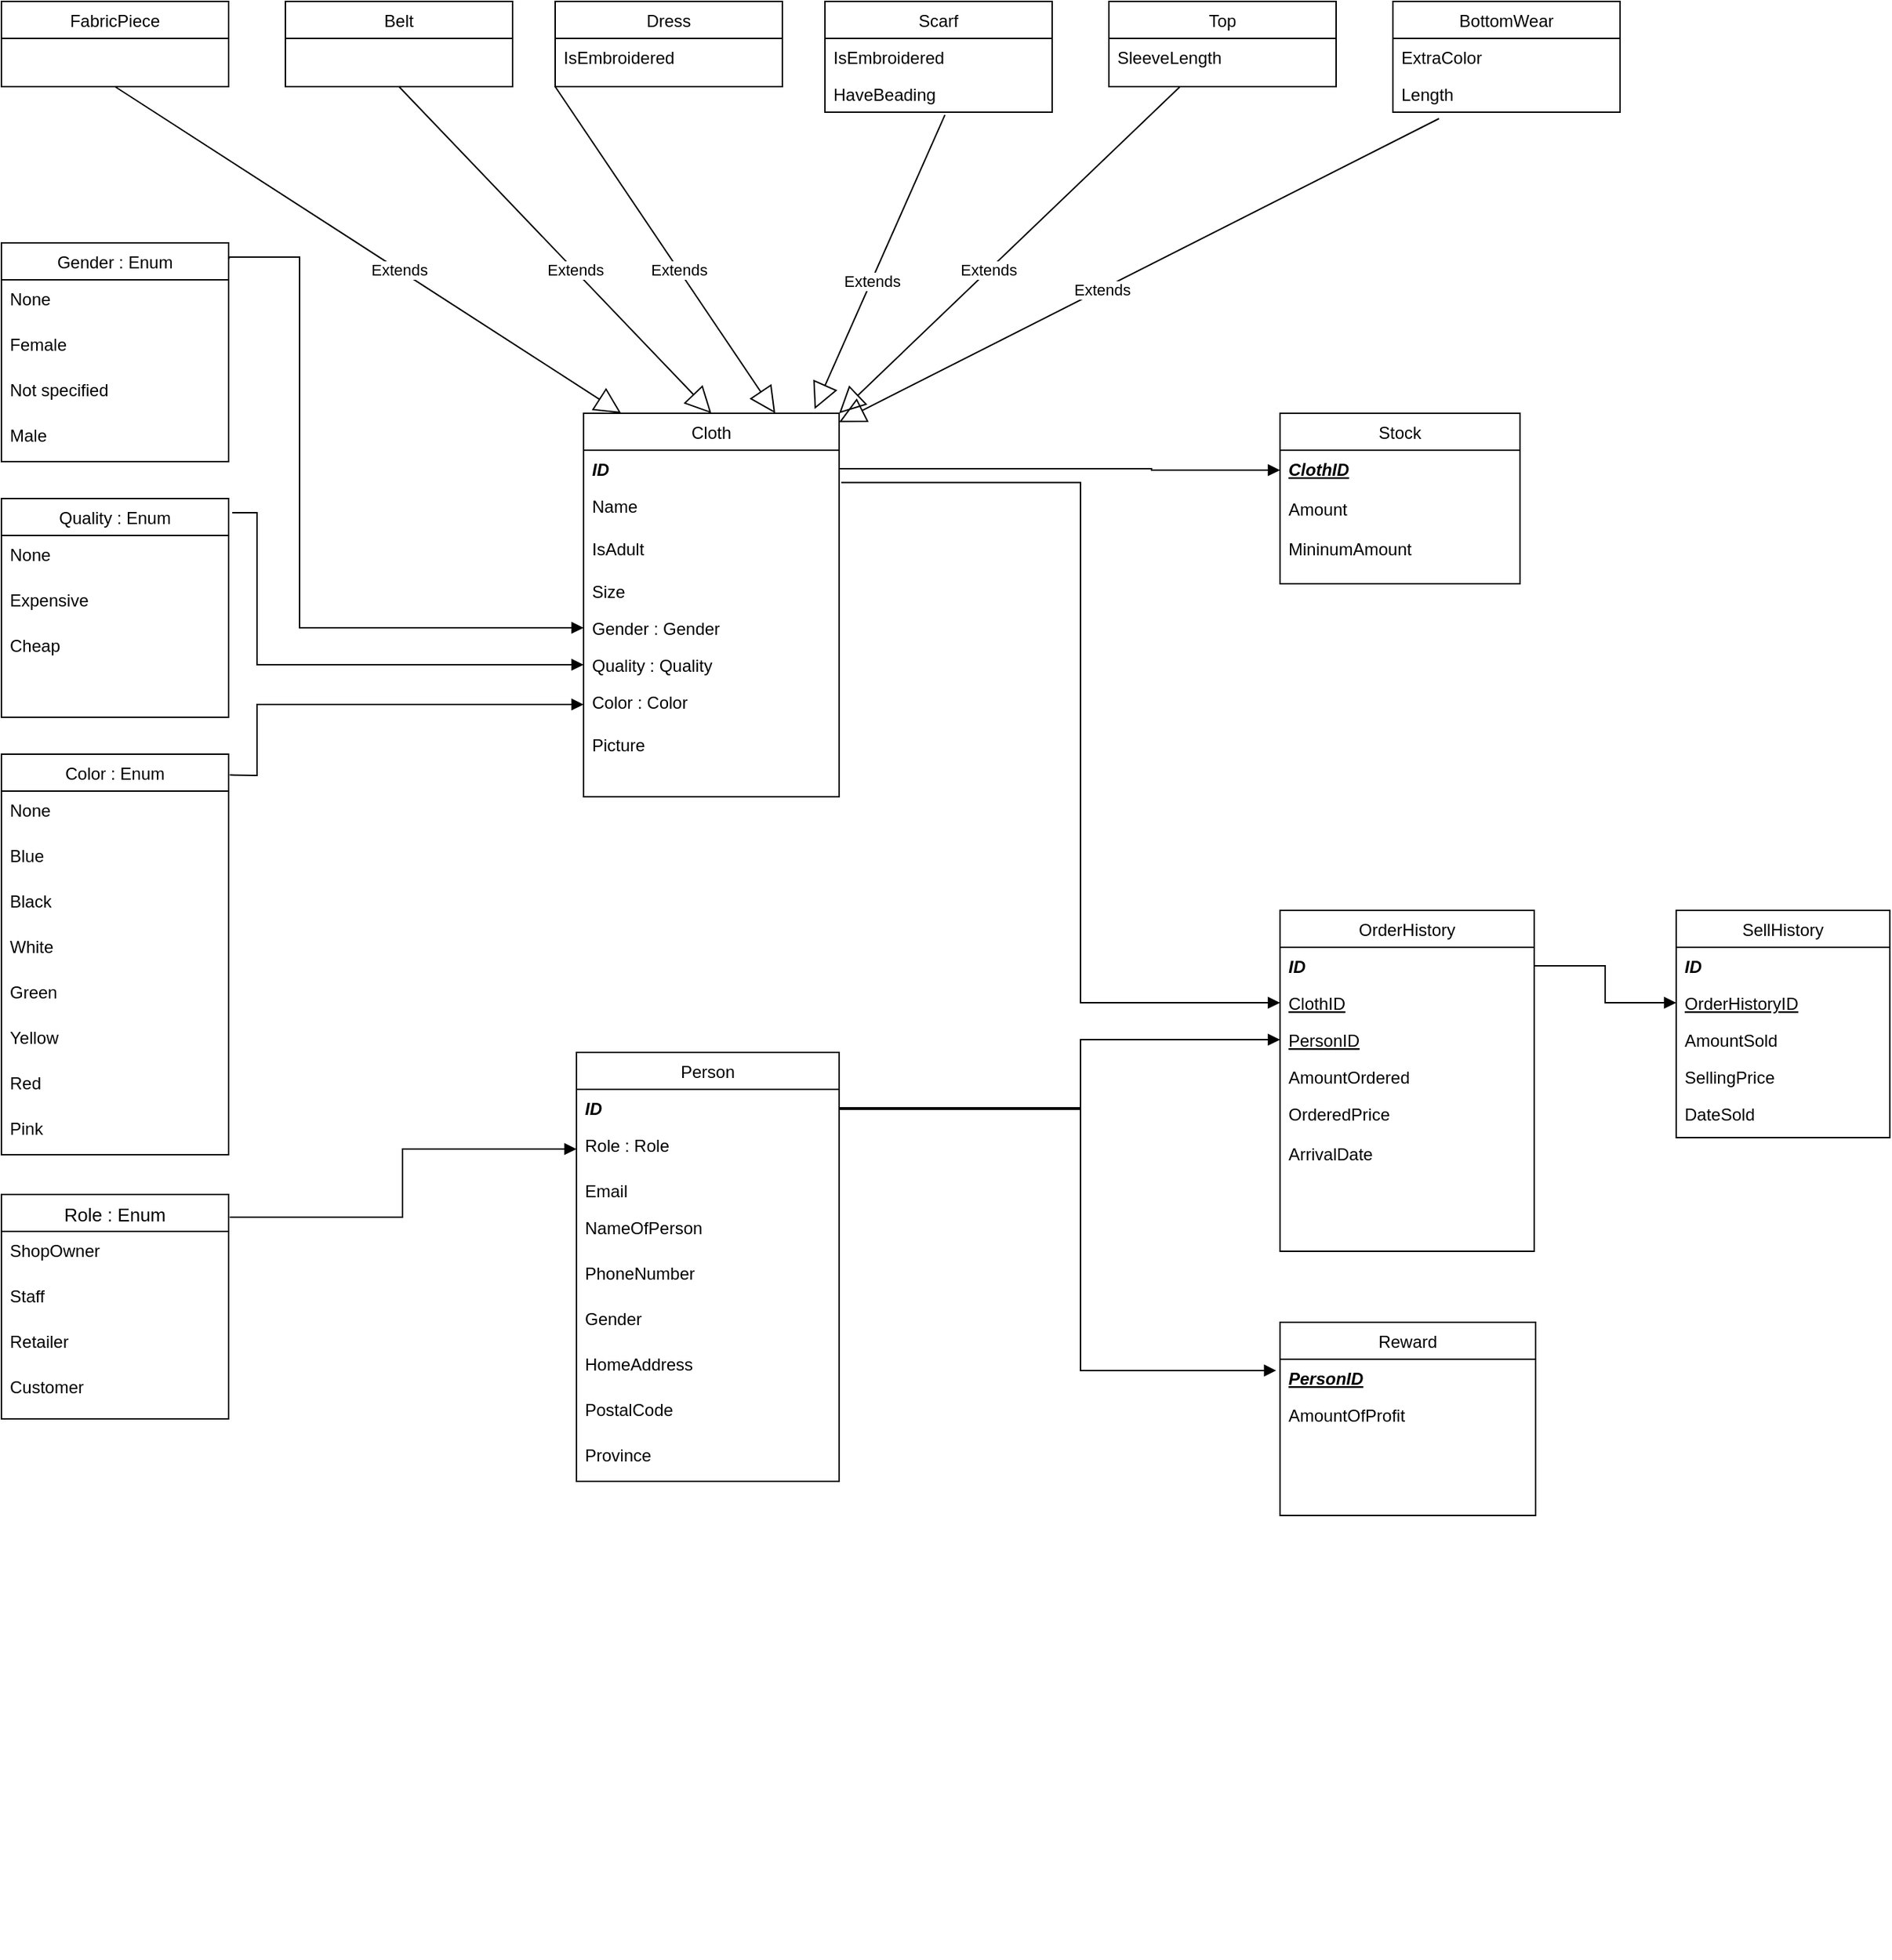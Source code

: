 <mxfile version="22.0.8" type="device">
  <diagram id="C5RBs43oDa-KdzZeNtuy" name="Page-1">
    <mxGraphModel dx="2060" dy="1970" grid="1" gridSize="10" guides="1" tooltips="1" connect="1" arrows="1" fold="1" page="1" pageScale="1" pageWidth="827" pageHeight="1169" math="0" shadow="0">
      <root>
        <mxCell id="WIyWlLk6GJQsqaUBKTNV-0" />
        <mxCell id="WIyWlLk6GJQsqaUBKTNV-1" parent="WIyWlLk6GJQsqaUBKTNV-0" />
        <mxCell id="zkfFHV4jXpPFQw0GAbJ--0" value="Cloth" style="swimlane;fontStyle=0;align=center;verticalAlign=top;childLayout=stackLayout;horizontal=1;startSize=26;horizontalStack=0;resizeParent=1;resizeLast=0;collapsible=1;marginBottom=0;rounded=0;shadow=0;strokeWidth=1;" parent="WIyWlLk6GJQsqaUBKTNV-1" vertex="1">
          <mxGeometry x="590" y="-800" width="180" height="270" as="geometry">
            <mxRectangle x="230" y="140" width="160" height="26" as="alternateBounds" />
          </mxGeometry>
        </mxCell>
        <mxCell id="zkfFHV4jXpPFQw0GAbJ--1" value="ID" style="text;align=left;verticalAlign=top;spacingLeft=4;spacingRight=4;overflow=hidden;rotatable=0;points=[[0,0.5],[1,0.5]];portConstraint=eastwest;fontStyle=3" parent="zkfFHV4jXpPFQw0GAbJ--0" vertex="1">
          <mxGeometry y="26" width="180" height="26" as="geometry" />
        </mxCell>
        <mxCell id="3LB6HJnX1jqJlk9QY9SR-4" value="Name" style="text;align=left;verticalAlign=top;spacingLeft=4;spacingRight=4;overflow=hidden;rotatable=0;points=[[0,0.5],[1,0.5]];portConstraint=eastwest;rounded=0;shadow=0;html=0;" vertex="1" parent="zkfFHV4jXpPFQw0GAbJ--0">
          <mxGeometry y="52" width="180" height="30" as="geometry" />
        </mxCell>
        <mxCell id="3LB6HJnX1jqJlk9QY9SR-3" value="IsAdult" style="text;align=left;verticalAlign=top;spacingLeft=4;spacingRight=4;overflow=hidden;rotatable=0;points=[[0,0.5],[1,0.5]];portConstraint=eastwest;rounded=0;shadow=0;html=0;" vertex="1" parent="zkfFHV4jXpPFQw0GAbJ--0">
          <mxGeometry y="82" width="180" height="30" as="geometry" />
        </mxCell>
        <mxCell id="zkfFHV4jXpPFQw0GAbJ--5" value="Size" style="text;align=left;verticalAlign=top;spacingLeft=4;spacingRight=4;overflow=hidden;rotatable=0;points=[[0,0.5],[1,0.5]];portConstraint=eastwest;" parent="zkfFHV4jXpPFQw0GAbJ--0" vertex="1">
          <mxGeometry y="112" width="180" height="26" as="geometry" />
        </mxCell>
        <mxCell id="zkfFHV4jXpPFQw0GAbJ--2" value="Gender : Gender" style="text;align=left;verticalAlign=top;spacingLeft=4;spacingRight=4;overflow=hidden;rotatable=0;points=[[0,0.5],[1,0.5]];portConstraint=eastwest;rounded=0;shadow=0;html=0;" parent="zkfFHV4jXpPFQw0GAbJ--0" vertex="1">
          <mxGeometry y="138" width="180" height="26" as="geometry" />
        </mxCell>
        <mxCell id="3LB6HJnX1jqJlk9QY9SR-0" value="Quality : Quality" style="text;align=left;verticalAlign=top;spacingLeft=4;spacingRight=4;overflow=hidden;rotatable=0;points=[[0,0.5],[1,0.5]];portConstraint=eastwest;" vertex="1" parent="zkfFHV4jXpPFQw0GAbJ--0">
          <mxGeometry y="164" width="180" height="26" as="geometry" />
        </mxCell>
        <mxCell id="3LB6HJnX1jqJlk9QY9SR-2" value="Color : Color" style="text;align=left;verticalAlign=top;spacingLeft=4;spacingRight=4;overflow=hidden;rotatable=0;points=[[0,0.5],[1,0.5]];portConstraint=eastwest;rounded=0;shadow=0;html=0;" vertex="1" parent="zkfFHV4jXpPFQw0GAbJ--0">
          <mxGeometry y="190" width="180" height="30" as="geometry" />
        </mxCell>
        <mxCell id="zkfFHV4jXpPFQw0GAbJ--3" value="Picture" style="text;align=left;verticalAlign=top;spacingLeft=4;spacingRight=4;overflow=hidden;rotatable=0;points=[[0,0.5],[1,0.5]];portConstraint=eastwest;rounded=0;shadow=0;html=0;" parent="zkfFHV4jXpPFQw0GAbJ--0" vertex="1">
          <mxGeometry y="220" width="180" height="30" as="geometry" />
        </mxCell>
        <mxCell id="zkfFHV4jXpPFQw0GAbJ--13" value="BottomWear" style="swimlane;fontStyle=0;align=center;verticalAlign=top;childLayout=stackLayout;horizontal=1;startSize=26;horizontalStack=0;resizeParent=1;resizeLast=0;collapsible=1;marginBottom=0;rounded=0;shadow=0;strokeWidth=1;" parent="WIyWlLk6GJQsqaUBKTNV-1" vertex="1">
          <mxGeometry x="1160" y="-1090" width="160" height="78" as="geometry">
            <mxRectangle x="340" y="380" width="170" height="26" as="alternateBounds" />
          </mxGeometry>
        </mxCell>
        <mxCell id="3LB6HJnX1jqJlk9QY9SR-8" value="ExtraColor" style="text;align=left;verticalAlign=top;spacingLeft=4;spacingRight=4;overflow=hidden;rotatable=0;points=[[0,0.5],[1,0.5]];portConstraint=eastwest;" vertex="1" parent="zkfFHV4jXpPFQw0GAbJ--13">
          <mxGeometry y="26" width="160" height="26" as="geometry" />
        </mxCell>
        <mxCell id="zkfFHV4jXpPFQw0GAbJ--14" value="Length" style="text;align=left;verticalAlign=top;spacingLeft=4;spacingRight=4;overflow=hidden;rotatable=0;points=[[0,0.5],[1,0.5]];portConstraint=eastwest;" parent="zkfFHV4jXpPFQw0GAbJ--13" vertex="1">
          <mxGeometry y="52" width="160" height="26" as="geometry" />
        </mxCell>
        <mxCell id="zkfFHV4jXpPFQw0GAbJ--17" value="Top" style="swimlane;fontStyle=0;align=center;verticalAlign=top;childLayout=stackLayout;horizontal=1;startSize=26;horizontalStack=0;resizeParent=1;resizeLast=0;collapsible=1;marginBottom=0;rounded=0;shadow=0;strokeWidth=1;movable=1;resizable=1;rotatable=1;deletable=1;editable=1;locked=0;connectable=1;" parent="WIyWlLk6GJQsqaUBKTNV-1" vertex="1">
          <mxGeometry x="960" y="-1090" width="160" height="60" as="geometry">
            <mxRectangle x="550" y="140" width="160" height="26" as="alternateBounds" />
          </mxGeometry>
        </mxCell>
        <mxCell id="zkfFHV4jXpPFQw0GAbJ--18" value="SleeveLength" style="text;align=left;verticalAlign=top;spacingLeft=4;spacingRight=4;overflow=hidden;rotatable=0;points=[[0,0.5],[1,0.5]];portConstraint=eastwest;" parent="zkfFHV4jXpPFQw0GAbJ--17" vertex="1">
          <mxGeometry y="26" width="160" height="26" as="geometry" />
        </mxCell>
        <mxCell id="3LB6HJnX1jqJlk9QY9SR-14" value="" style="group" vertex="1" connectable="0" parent="WIyWlLk6GJQsqaUBKTNV-1">
          <mxGeometry x="485.08" y="138" width="167" height="150" as="geometry" />
        </mxCell>
        <mxCell id="3LB6HJnX1jqJlk9QY9SR-18" value="Dress" style="swimlane;fontStyle=0;align=center;verticalAlign=top;childLayout=stackLayout;horizontal=1;startSize=26;horizontalStack=0;resizeParent=1;resizeLast=0;collapsible=1;marginBottom=0;rounded=0;shadow=0;strokeWidth=1;" vertex="1" parent="WIyWlLk6GJQsqaUBKTNV-1">
          <mxGeometry x="570" y="-1090" width="160" height="60" as="geometry">
            <mxRectangle x="340" y="380" width="170" height="26" as="alternateBounds" />
          </mxGeometry>
        </mxCell>
        <mxCell id="3LB6HJnX1jqJlk9QY9SR-19" value="IsEmbroidered" style="text;align=left;verticalAlign=top;spacingLeft=4;spacingRight=4;overflow=hidden;rotatable=0;points=[[0,0.5],[1,0.5]];portConstraint=eastwest;" vertex="1" parent="3LB6HJnX1jqJlk9QY9SR-18">
          <mxGeometry y="26" width="160" height="26" as="geometry" />
        </mxCell>
        <mxCell id="3LB6HJnX1jqJlk9QY9SR-21" value="Scarf" style="swimlane;fontStyle=0;align=center;verticalAlign=top;childLayout=stackLayout;horizontal=1;startSize=26;horizontalStack=0;resizeParent=1;resizeLast=0;collapsible=1;marginBottom=0;rounded=0;shadow=0;strokeWidth=1;" vertex="1" parent="WIyWlLk6GJQsqaUBKTNV-1">
          <mxGeometry x="760" y="-1090" width="160" height="78" as="geometry">
            <mxRectangle x="340" y="380" width="170" height="26" as="alternateBounds" />
          </mxGeometry>
        </mxCell>
        <mxCell id="3LB6HJnX1jqJlk9QY9SR-22" value="IsEmbroidered" style="text;align=left;verticalAlign=top;spacingLeft=4;spacingRight=4;overflow=hidden;rotatable=0;points=[[0,0.5],[1,0.5]];portConstraint=eastwest;" vertex="1" parent="3LB6HJnX1jqJlk9QY9SR-21">
          <mxGeometry y="26" width="160" height="26" as="geometry" />
        </mxCell>
        <mxCell id="3LB6HJnX1jqJlk9QY9SR-23" value="HaveBeading" style="text;align=left;verticalAlign=top;spacingLeft=4;spacingRight=4;overflow=hidden;rotatable=0;points=[[0,0.5],[1,0.5]];portConstraint=eastwest;" vertex="1" parent="3LB6HJnX1jqJlk9QY9SR-21">
          <mxGeometry y="52" width="160" height="26" as="geometry" />
        </mxCell>
        <mxCell id="3LB6HJnX1jqJlk9QY9SR-24" value="FabricPiece" style="swimlane;fontStyle=0;align=center;verticalAlign=top;childLayout=stackLayout;horizontal=1;startSize=26;horizontalStack=0;resizeParent=1;resizeLast=0;collapsible=1;marginBottom=0;rounded=0;shadow=0;strokeWidth=1;" vertex="1" parent="WIyWlLk6GJQsqaUBKTNV-1">
          <mxGeometry x="180" y="-1090" width="160" height="60" as="geometry">
            <mxRectangle x="340" y="380" width="170" height="26" as="alternateBounds" />
          </mxGeometry>
        </mxCell>
        <mxCell id="3LB6HJnX1jqJlk9QY9SR-31" value="Extends" style="endArrow=block;endSize=16;endFill=0;html=1;rounded=0;movable=1;resizable=1;rotatable=1;deletable=1;editable=1;locked=0;connectable=1;entryX=0.147;entryY=0;entryDx=0;entryDy=0;entryPerimeter=0;exitX=0.5;exitY=1;exitDx=0;exitDy=0;" edge="1" parent="WIyWlLk6GJQsqaUBKTNV-1" source="3LB6HJnX1jqJlk9QY9SR-24" target="zkfFHV4jXpPFQw0GAbJ--0">
          <mxGeometry x="0.125" width="160" relative="1" as="geometry">
            <mxPoint x="700" y="-910" as="sourcePoint" />
            <mxPoint x="700" y="-580" as="targetPoint" />
            <Array as="points" />
            <mxPoint as="offset" />
          </mxGeometry>
        </mxCell>
        <mxCell id="3LB6HJnX1jqJlk9QY9SR-32" value="Belt" style="swimlane;fontStyle=0;align=center;verticalAlign=top;childLayout=stackLayout;horizontal=1;startSize=26;horizontalStack=0;resizeParent=1;resizeLast=0;collapsible=1;marginBottom=0;rounded=0;shadow=0;strokeWidth=1;" vertex="1" parent="WIyWlLk6GJQsqaUBKTNV-1">
          <mxGeometry x="380" y="-1090" width="160" height="60" as="geometry">
            <mxRectangle x="340" y="380" width="170" height="26" as="alternateBounds" />
          </mxGeometry>
        </mxCell>
        <mxCell id="3LB6HJnX1jqJlk9QY9SR-37" value="SellHistory" style="swimlane;fontStyle=0;align=center;verticalAlign=top;childLayout=stackLayout;horizontal=1;startSize=26;horizontalStack=0;resizeParent=1;resizeLast=0;collapsible=1;marginBottom=0;rounded=0;shadow=0;strokeWidth=1;" vertex="1" parent="WIyWlLk6GJQsqaUBKTNV-1">
          <mxGeometry x="1359.5" y="-450" width="150.5" height="160" as="geometry">
            <mxRectangle x="340" y="380" width="170" height="26" as="alternateBounds" />
          </mxGeometry>
        </mxCell>
        <mxCell id="3LB6HJnX1jqJlk9QY9SR-206" value="ID" style="text;align=left;verticalAlign=top;spacingLeft=4;spacingRight=4;overflow=hidden;rotatable=0;points=[[0,0.5],[1,0.5]];portConstraint=eastwest;fontStyle=3" vertex="1" parent="3LB6HJnX1jqJlk9QY9SR-37">
          <mxGeometry y="26" width="150.5" height="26" as="geometry" />
        </mxCell>
        <mxCell id="3LB6HJnX1jqJlk9QY9SR-148" value="OrderHistoryID" style="text;align=left;verticalAlign=top;spacingLeft=4;spacingRight=4;overflow=hidden;rotatable=0;points=[[0,0.5],[1,0.5]];portConstraint=eastwest;fontStyle=4" vertex="1" parent="3LB6HJnX1jqJlk9QY9SR-37">
          <mxGeometry y="52" width="150.5" height="26" as="geometry" />
        </mxCell>
        <mxCell id="3LB6HJnX1jqJlk9QY9SR-39" value="AmountSold" style="text;align=left;verticalAlign=top;spacingLeft=4;spacingRight=4;overflow=hidden;rotatable=0;points=[[0,0.5],[1,0.5]];portConstraint=eastwest;" vertex="1" parent="3LB6HJnX1jqJlk9QY9SR-37">
          <mxGeometry y="78" width="150.5" height="26" as="geometry" />
        </mxCell>
        <mxCell id="3LB6HJnX1jqJlk9QY9SR-55" value="SellingPrice" style="text;align=left;verticalAlign=top;spacingLeft=4;spacingRight=4;overflow=hidden;rotatable=0;points=[[0,0.5],[1,0.5]];portConstraint=eastwest;" vertex="1" parent="3LB6HJnX1jqJlk9QY9SR-37">
          <mxGeometry y="104" width="150.5" height="26" as="geometry" />
        </mxCell>
        <mxCell id="3LB6HJnX1jqJlk9QY9SR-56" value="DateSold" style="text;align=left;verticalAlign=top;spacingLeft=4;spacingRight=4;overflow=hidden;rotatable=0;points=[[0,0.5],[1,0.5]];portConstraint=eastwest;" vertex="1" parent="3LB6HJnX1jqJlk9QY9SR-37">
          <mxGeometry y="130" width="150.5" height="26" as="geometry" />
        </mxCell>
        <mxCell id="3LB6HJnX1jqJlk9QY9SR-40" value="OrderHistory" style="swimlane;fontStyle=0;align=center;verticalAlign=top;childLayout=stackLayout;horizontal=1;startSize=26;horizontalStack=0;resizeParent=1;resizeLast=0;collapsible=1;marginBottom=0;rounded=0;shadow=0;strokeWidth=1;" vertex="1" parent="WIyWlLk6GJQsqaUBKTNV-1">
          <mxGeometry x="1080.5" y="-450" width="179" height="240" as="geometry">
            <mxRectangle x="340" y="380" width="170" height="26" as="alternateBounds" />
          </mxGeometry>
        </mxCell>
        <mxCell id="3LB6HJnX1jqJlk9QY9SR-149" value="ID" style="text;align=left;verticalAlign=top;spacingLeft=4;spacingRight=4;overflow=hidden;rotatable=0;points=[[0,0.5],[1,0.5]];portConstraint=eastwest;fontStyle=3" vertex="1" parent="3LB6HJnX1jqJlk9QY9SR-40">
          <mxGeometry y="26" width="179" height="26" as="geometry" />
        </mxCell>
        <mxCell id="3LB6HJnX1jqJlk9QY9SR-41" value="ClothID" style="text;align=left;verticalAlign=top;spacingLeft=4;spacingRight=4;overflow=hidden;rotatable=0;points=[[0,0.5],[1,0.5]];portConstraint=eastwest;fontStyle=4" vertex="1" parent="3LB6HJnX1jqJlk9QY9SR-40">
          <mxGeometry y="52" width="179" height="26" as="geometry" />
        </mxCell>
        <mxCell id="3LB6HJnX1jqJlk9QY9SR-63" value="PersonID" style="text;align=left;verticalAlign=top;spacingLeft=4;spacingRight=4;overflow=hidden;rotatable=0;points=[[0,0.5],[1,0.5]];portConstraint=eastwest;fontStyle=4" vertex="1" parent="3LB6HJnX1jqJlk9QY9SR-40">
          <mxGeometry y="78" width="179" height="26" as="geometry" />
        </mxCell>
        <mxCell id="3LB6HJnX1jqJlk9QY9SR-62" value="AmountOrdered" style="text;align=left;verticalAlign=top;spacingLeft=4;spacingRight=4;overflow=hidden;rotatable=0;points=[[0,0.5],[1,0.5]];portConstraint=eastwest;" vertex="1" parent="3LB6HJnX1jqJlk9QY9SR-40">
          <mxGeometry y="104" width="179" height="26" as="geometry" />
        </mxCell>
        <mxCell id="3LB6HJnX1jqJlk9QY9SR-42" value="OrderedPrice" style="text;align=left;verticalAlign=top;spacingLeft=4;spacingRight=4;overflow=hidden;rotatable=0;points=[[0,0.5],[1,0.5]];portConstraint=eastwest;" vertex="1" parent="3LB6HJnX1jqJlk9QY9SR-40">
          <mxGeometry y="130" width="179" height="28" as="geometry" />
        </mxCell>
        <mxCell id="3LB6HJnX1jqJlk9QY9SR-64" value="ArrivalDate" style="text;align=left;verticalAlign=top;spacingLeft=4;spacingRight=4;overflow=hidden;rotatable=0;points=[[0,0.5],[1,0.5]];portConstraint=eastwest;" vertex="1" parent="3LB6HJnX1jqJlk9QY9SR-40">
          <mxGeometry y="158" width="179" height="26" as="geometry" />
        </mxCell>
        <mxCell id="3LB6HJnX1jqJlk9QY9SR-43" value="Reward" style="swimlane;fontStyle=0;align=center;verticalAlign=top;childLayout=stackLayout;horizontal=1;startSize=26;horizontalStack=0;resizeParent=1;resizeLast=0;collapsible=1;marginBottom=0;rounded=0;shadow=0;strokeWidth=1;" vertex="1" parent="WIyWlLk6GJQsqaUBKTNV-1">
          <mxGeometry x="1080.5" y="-160" width="180" height="136" as="geometry">
            <mxRectangle x="340" y="380" width="170" height="26" as="alternateBounds" />
          </mxGeometry>
        </mxCell>
        <mxCell id="3LB6HJnX1jqJlk9QY9SR-44" value="PersonID" style="text;align=left;verticalAlign=top;spacingLeft=4;spacingRight=4;overflow=hidden;rotatable=0;points=[[0,0.5],[1,0.5]];portConstraint=eastwest;fontStyle=7" vertex="1" parent="3LB6HJnX1jqJlk9QY9SR-43">
          <mxGeometry y="26" width="180" height="26" as="geometry" />
        </mxCell>
        <mxCell id="3LB6HJnX1jqJlk9QY9SR-45" value="AmountOfProfit" style="text;align=left;verticalAlign=top;spacingLeft=4;spacingRight=4;overflow=hidden;rotatable=0;points=[[0,0.5],[1,0.5]];portConstraint=eastwest;" vertex="1" parent="3LB6HJnX1jqJlk9QY9SR-43">
          <mxGeometry y="52" width="180" height="26" as="geometry" />
        </mxCell>
        <mxCell id="3LB6HJnX1jqJlk9QY9SR-46" value="Person" style="swimlane;fontStyle=0;align=center;verticalAlign=top;childLayout=stackLayout;horizontal=1;startSize=26;horizontalStack=0;resizeParent=1;resizeLast=0;collapsible=1;marginBottom=0;rounded=0;shadow=0;strokeWidth=1;" vertex="1" parent="WIyWlLk6GJQsqaUBKTNV-1">
          <mxGeometry x="585" y="-350" width="185" height="302" as="geometry">
            <mxRectangle x="340" y="380" width="170" height="26" as="alternateBounds" />
          </mxGeometry>
        </mxCell>
        <mxCell id="3LB6HJnX1jqJlk9QY9SR-47" value="ID" style="text;align=left;verticalAlign=top;spacingLeft=4;spacingRight=4;overflow=hidden;rotatable=0;points=[[0,0.5],[1,0.5]];portConstraint=eastwest;fontStyle=3" vertex="1" parent="3LB6HJnX1jqJlk9QY9SR-46">
          <mxGeometry y="26" width="185" height="26" as="geometry" />
        </mxCell>
        <mxCell id="3LB6HJnX1jqJlk9QY9SR-71" value="Role : Role" style="text;align=left;verticalAlign=top;spacingLeft=4;spacingRight=4;overflow=hidden;rotatable=0;points=[[0,0.5],[1,0.5]];portConstraint=eastwest;fontStyle=0" vertex="1" parent="3LB6HJnX1jqJlk9QY9SR-46">
          <mxGeometry y="52" width="185" height="32" as="geometry" />
        </mxCell>
        <mxCell id="3LB6HJnX1jqJlk9QY9SR-48" value="Email" style="text;align=left;verticalAlign=top;spacingLeft=4;spacingRight=4;overflow=hidden;rotatable=0;points=[[0,0.5],[1,0.5]];portConstraint=eastwest;" vertex="1" parent="3LB6HJnX1jqJlk9QY9SR-46">
          <mxGeometry y="84" width="185" height="26" as="geometry" />
        </mxCell>
        <mxCell id="3LB6HJnX1jqJlk9QY9SR-72" value="NameOfPerson" style="text;align=left;verticalAlign=top;spacingLeft=4;spacingRight=4;overflow=hidden;rotatable=0;points=[[0,0.5],[1,0.5]];portConstraint=eastwest;" vertex="1" parent="3LB6HJnX1jqJlk9QY9SR-46">
          <mxGeometry y="110" width="185" height="32" as="geometry" />
        </mxCell>
        <mxCell id="3LB6HJnX1jqJlk9QY9SR-73" value="PhoneNumber" style="text;align=left;verticalAlign=top;spacingLeft=4;spacingRight=4;overflow=hidden;rotatable=0;points=[[0,0.5],[1,0.5]];portConstraint=eastwest;" vertex="1" parent="3LB6HJnX1jqJlk9QY9SR-46">
          <mxGeometry y="142" width="185" height="32" as="geometry" />
        </mxCell>
        <mxCell id="3LB6HJnX1jqJlk9QY9SR-74" value="Gender" style="text;align=left;verticalAlign=top;spacingLeft=4;spacingRight=4;overflow=hidden;rotatable=0;points=[[0,0.5],[1,0.5]];portConstraint=eastwest;" vertex="1" parent="3LB6HJnX1jqJlk9QY9SR-46">
          <mxGeometry y="174" width="185" height="32" as="geometry" />
        </mxCell>
        <mxCell id="3LB6HJnX1jqJlk9QY9SR-78" value="HomeAddress" style="text;align=left;verticalAlign=top;spacingLeft=4;spacingRight=4;overflow=hidden;rotatable=0;points=[[0,0.5],[1,0.5]];portConstraint=eastwest;" vertex="1" parent="3LB6HJnX1jqJlk9QY9SR-46">
          <mxGeometry y="206" width="185" height="32" as="geometry" />
        </mxCell>
        <mxCell id="3LB6HJnX1jqJlk9QY9SR-77" value="PostalCode" style="text;align=left;verticalAlign=top;spacingLeft=4;spacingRight=4;overflow=hidden;rotatable=0;points=[[0,0.5],[1,0.5]];portConstraint=eastwest;" vertex="1" parent="3LB6HJnX1jqJlk9QY9SR-46">
          <mxGeometry y="238" width="185" height="32" as="geometry" />
        </mxCell>
        <mxCell id="3LB6HJnX1jqJlk9QY9SR-83" value="Province" style="text;align=left;verticalAlign=top;spacingLeft=4;spacingRight=4;overflow=hidden;rotatable=0;points=[[0,0.5],[1,0.5]];portConstraint=eastwest;" vertex="1" parent="3LB6HJnX1jqJlk9QY9SR-46">
          <mxGeometry y="270" width="185" height="32" as="geometry" />
        </mxCell>
        <mxCell id="3LB6HJnX1jqJlk9QY9SR-52" value="Role : Enum" style="swimlane;fontStyle=0;align=center;verticalAlign=top;childLayout=stackLayout;horizontal=1;startSize=26;horizontalStack=0;resizeParent=1;resizeLast=0;collapsible=1;marginBottom=0;rounded=0;shadow=0;strokeWidth=1;spacingBottom=6;fontSize=13;" vertex="1" parent="WIyWlLk6GJQsqaUBKTNV-1">
          <mxGeometry x="180" y="-250" width="160" height="158" as="geometry">
            <mxRectangle x="340" y="380" width="170" height="26" as="alternateBounds" />
          </mxGeometry>
        </mxCell>
        <mxCell id="3LB6HJnX1jqJlk9QY9SR-100" value="ShopOwner" style="text;align=left;verticalAlign=top;spacingLeft=4;spacingRight=4;overflow=hidden;rotatable=0;points=[[0,0.5],[1,0.5]];portConstraint=eastwest;" vertex="1" parent="3LB6HJnX1jqJlk9QY9SR-52">
          <mxGeometry y="26" width="160" height="32" as="geometry" />
        </mxCell>
        <mxCell id="3LB6HJnX1jqJlk9QY9SR-101" value="Staff" style="text;align=left;verticalAlign=top;spacingLeft=4;spacingRight=4;overflow=hidden;rotatable=0;points=[[0,0.5],[1,0.5]];portConstraint=eastwest;" vertex="1" parent="3LB6HJnX1jqJlk9QY9SR-52">
          <mxGeometry y="58" width="160" height="32" as="geometry" />
        </mxCell>
        <mxCell id="3LB6HJnX1jqJlk9QY9SR-102" value="Retailer" style="text;align=left;verticalAlign=top;spacingLeft=4;spacingRight=4;overflow=hidden;rotatable=0;points=[[0,0.5],[1,0.5]];portConstraint=eastwest;" vertex="1" parent="3LB6HJnX1jqJlk9QY9SR-52">
          <mxGeometry y="90" width="160" height="32" as="geometry" />
        </mxCell>
        <mxCell id="3LB6HJnX1jqJlk9QY9SR-90" value="Customer" style="text;align=left;verticalAlign=top;spacingLeft=4;spacingRight=4;overflow=hidden;rotatable=0;points=[[0,0.5],[1,0.5]];portConstraint=eastwest;" vertex="1" parent="3LB6HJnX1jqJlk9QY9SR-52">
          <mxGeometry y="122" width="160" height="32" as="geometry" />
        </mxCell>
        <mxCell id="3LB6HJnX1jqJlk9QY9SR-103" value="Gender  : Enum" style="swimlane;fontStyle=0;align=center;verticalAlign=top;childLayout=stackLayout;horizontal=1;startSize=26;horizontalStack=0;resizeParent=1;resizeLast=0;collapsible=1;marginBottom=0;rounded=0;shadow=0;strokeWidth=1;" vertex="1" parent="WIyWlLk6GJQsqaUBKTNV-1">
          <mxGeometry x="180" y="-920" width="160" height="154" as="geometry">
            <mxRectangle x="340" y="380" width="170" height="26" as="alternateBounds" />
          </mxGeometry>
        </mxCell>
        <mxCell id="3LB6HJnX1jqJlk9QY9SR-115" value="None" style="text;align=left;verticalAlign=top;spacingLeft=4;spacingRight=4;overflow=hidden;rotatable=0;points=[[0,0.5],[1,0.5]];portConstraint=eastwest;" vertex="1" parent="3LB6HJnX1jqJlk9QY9SR-103">
          <mxGeometry y="26" width="160" height="32" as="geometry" />
        </mxCell>
        <mxCell id="3LB6HJnX1jqJlk9QY9SR-116" value="Female" style="text;align=left;verticalAlign=top;spacingLeft=4;spacingRight=4;overflow=hidden;rotatable=0;points=[[0,0.5],[1,0.5]];portConstraint=eastwest;" vertex="1" parent="3LB6HJnX1jqJlk9QY9SR-103">
          <mxGeometry y="58" width="160" height="32" as="geometry" />
        </mxCell>
        <mxCell id="3LB6HJnX1jqJlk9QY9SR-117" value="Not specified" style="text;align=left;verticalAlign=top;spacingLeft=4;spacingRight=4;overflow=hidden;rotatable=0;points=[[0,0.5],[1,0.5]];portConstraint=eastwest;" vertex="1" parent="3LB6HJnX1jqJlk9QY9SR-103">
          <mxGeometry y="90" width="160" height="32" as="geometry" />
        </mxCell>
        <mxCell id="3LB6HJnX1jqJlk9QY9SR-114" value="Male" style="text;align=left;verticalAlign=top;spacingLeft=4;spacingRight=4;overflow=hidden;rotatable=0;points=[[0,0.5],[1,0.5]];portConstraint=eastwest;" vertex="1" parent="3LB6HJnX1jqJlk9QY9SR-103">
          <mxGeometry y="122" width="160" height="32" as="geometry" />
        </mxCell>
        <mxCell id="3LB6HJnX1jqJlk9QY9SR-118" value="Quality  : Enum" style="swimlane;fontStyle=0;align=center;verticalAlign=top;childLayout=stackLayout;horizontal=1;startSize=26;horizontalStack=0;resizeParent=1;resizeLast=0;collapsible=1;marginBottom=0;rounded=0;shadow=0;strokeWidth=1;" vertex="1" parent="WIyWlLk6GJQsqaUBKTNV-1">
          <mxGeometry x="180" y="-740" width="160" height="154" as="geometry">
            <mxRectangle x="340" y="380" width="170" height="26" as="alternateBounds" />
          </mxGeometry>
        </mxCell>
        <mxCell id="3LB6HJnX1jqJlk9QY9SR-119" value="None" style="text;align=left;verticalAlign=top;spacingLeft=4;spacingRight=4;overflow=hidden;rotatable=0;points=[[0,0.5],[1,0.5]];portConstraint=eastwest;" vertex="1" parent="3LB6HJnX1jqJlk9QY9SR-118">
          <mxGeometry y="26" width="160" height="32" as="geometry" />
        </mxCell>
        <mxCell id="3LB6HJnX1jqJlk9QY9SR-120" value="Expensive" style="text;align=left;verticalAlign=top;spacingLeft=4;spacingRight=4;overflow=hidden;rotatable=0;points=[[0,0.5],[1,0.5]];portConstraint=eastwest;" vertex="1" parent="3LB6HJnX1jqJlk9QY9SR-118">
          <mxGeometry y="58" width="160" height="32" as="geometry" />
        </mxCell>
        <mxCell id="3LB6HJnX1jqJlk9QY9SR-121" value="Cheap" style="text;align=left;verticalAlign=top;spacingLeft=4;spacingRight=4;overflow=hidden;rotatable=0;points=[[0,0.5],[1,0.5]];portConstraint=eastwest;" vertex="1" parent="3LB6HJnX1jqJlk9QY9SR-118">
          <mxGeometry y="90" width="160" height="32" as="geometry" />
        </mxCell>
        <mxCell id="3LB6HJnX1jqJlk9QY9SR-123" value="Color  : Enum" style="swimlane;fontStyle=0;align=center;verticalAlign=top;childLayout=stackLayout;horizontal=1;startSize=26;horizontalStack=0;resizeParent=1;resizeLast=0;collapsible=1;marginBottom=0;rounded=0;shadow=0;strokeWidth=1;" vertex="1" parent="WIyWlLk6GJQsqaUBKTNV-1">
          <mxGeometry x="180" y="-560" width="160" height="282" as="geometry">
            <mxRectangle x="340" y="380" width="170" height="26" as="alternateBounds" />
          </mxGeometry>
        </mxCell>
        <mxCell id="3LB6HJnX1jqJlk9QY9SR-124" value="None" style="text;align=left;verticalAlign=top;spacingLeft=4;spacingRight=4;overflow=hidden;rotatable=0;points=[[0,0.5],[1,0.5]];portConstraint=eastwest;" vertex="1" parent="3LB6HJnX1jqJlk9QY9SR-123">
          <mxGeometry y="26" width="160" height="32" as="geometry" />
        </mxCell>
        <mxCell id="3LB6HJnX1jqJlk9QY9SR-125" value="Blue" style="text;align=left;verticalAlign=top;spacingLeft=4;spacingRight=4;overflow=hidden;rotatable=0;points=[[0,0.5],[1,0.5]];portConstraint=eastwest;" vertex="1" parent="3LB6HJnX1jqJlk9QY9SR-123">
          <mxGeometry y="58" width="160" height="32" as="geometry" />
        </mxCell>
        <mxCell id="3LB6HJnX1jqJlk9QY9SR-126" value="Black" style="text;align=left;verticalAlign=top;spacingLeft=4;spacingRight=4;overflow=hidden;rotatable=0;points=[[0,0.5],[1,0.5]];portConstraint=eastwest;" vertex="1" parent="3LB6HJnX1jqJlk9QY9SR-123">
          <mxGeometry y="90" width="160" height="32" as="geometry" />
        </mxCell>
        <mxCell id="3LB6HJnX1jqJlk9QY9SR-127" value="White" style="text;align=left;verticalAlign=top;spacingLeft=4;spacingRight=4;overflow=hidden;rotatable=0;points=[[0,0.5],[1,0.5]];portConstraint=eastwest;" vertex="1" parent="3LB6HJnX1jqJlk9QY9SR-123">
          <mxGeometry y="122" width="160" height="32" as="geometry" />
        </mxCell>
        <mxCell id="3LB6HJnX1jqJlk9QY9SR-129" value="Green" style="text;align=left;verticalAlign=top;spacingLeft=4;spacingRight=4;overflow=hidden;rotatable=0;points=[[0,0.5],[1,0.5]];portConstraint=eastwest;" vertex="1" parent="3LB6HJnX1jqJlk9QY9SR-123">
          <mxGeometry y="154" width="160" height="32" as="geometry" />
        </mxCell>
        <mxCell id="3LB6HJnX1jqJlk9QY9SR-130" value="Yellow" style="text;align=left;verticalAlign=top;spacingLeft=4;spacingRight=4;overflow=hidden;rotatable=0;points=[[0,0.5],[1,0.5]];portConstraint=eastwest;" vertex="1" parent="3LB6HJnX1jqJlk9QY9SR-123">
          <mxGeometry y="186" width="160" height="32" as="geometry" />
        </mxCell>
        <mxCell id="3LB6HJnX1jqJlk9QY9SR-131" value="Red" style="text;align=left;verticalAlign=top;spacingLeft=4;spacingRight=4;overflow=hidden;rotatable=0;points=[[0,0.5],[1,0.5]];portConstraint=eastwest;" vertex="1" parent="3LB6HJnX1jqJlk9QY9SR-123">
          <mxGeometry y="218" width="160" height="32" as="geometry" />
        </mxCell>
        <mxCell id="3LB6HJnX1jqJlk9QY9SR-132" value="Pink" style="text;align=left;verticalAlign=top;spacingLeft=4;spacingRight=4;overflow=hidden;rotatable=0;points=[[0,0.5],[1,0.5]];portConstraint=eastwest;" vertex="1" parent="3LB6HJnX1jqJlk9QY9SR-123">
          <mxGeometry y="250" width="160" height="32" as="geometry" />
        </mxCell>
        <mxCell id="3LB6HJnX1jqJlk9QY9SR-135" value="Stock" style="swimlane;fontStyle=0;align=center;verticalAlign=top;childLayout=stackLayout;horizontal=1;startSize=26;horizontalStack=0;resizeParent=1;resizeLast=0;collapsible=1;marginBottom=0;rounded=0;shadow=0;strokeWidth=1;" vertex="1" parent="WIyWlLk6GJQsqaUBKTNV-1">
          <mxGeometry x="1080.5" y="-800" width="169" height="120" as="geometry">
            <mxRectangle x="340" y="380" width="170" height="26" as="alternateBounds" />
          </mxGeometry>
        </mxCell>
        <mxCell id="3LB6HJnX1jqJlk9QY9SR-143" value="ClothID" style="text;align=left;verticalAlign=top;spacingLeft=4;spacingRight=4;overflow=hidden;rotatable=0;points=[[0,0.5],[1,0.5]];portConstraint=eastwest;fontStyle=7" vertex="1" parent="3LB6HJnX1jqJlk9QY9SR-135">
          <mxGeometry y="26" width="169" height="28" as="geometry" />
        </mxCell>
        <mxCell id="3LB6HJnX1jqJlk9QY9SR-150" value="Amount" style="text;align=left;verticalAlign=top;spacingLeft=4;spacingRight=4;overflow=hidden;rotatable=0;points=[[0,0.5],[1,0.5]];portConstraint=eastwest;" vertex="1" parent="3LB6HJnX1jqJlk9QY9SR-135">
          <mxGeometry y="54" width="169" height="28" as="geometry" />
        </mxCell>
        <mxCell id="3LB6HJnX1jqJlk9QY9SR-151" value="MininumAmount" style="text;align=left;verticalAlign=top;spacingLeft=4;spacingRight=4;overflow=hidden;rotatable=0;points=[[0,0.5],[1,0.5]];portConstraint=eastwest;" vertex="1" parent="3LB6HJnX1jqJlk9QY9SR-135">
          <mxGeometry y="82" width="169" height="28" as="geometry" />
        </mxCell>
        <mxCell id="3LB6HJnX1jqJlk9QY9SR-174" value="Extends" style="endArrow=block;endSize=16;endFill=0;html=1;rounded=0;movable=1;resizable=1;rotatable=1;deletable=1;editable=1;locked=0;connectable=1;entryX=0.5;entryY=0;entryDx=0;entryDy=0;exitX=0.5;exitY=1;exitDx=0;exitDy=0;" edge="1" parent="WIyWlLk6GJQsqaUBKTNV-1" source="3LB6HJnX1jqJlk9QY9SR-32" target="zkfFHV4jXpPFQw0GAbJ--0">
          <mxGeometry x="0.125" width="160" relative="1" as="geometry">
            <mxPoint x="820" y="-900" as="sourcePoint" />
            <mxPoint x="920" y="-670" as="targetPoint" />
            <Array as="points" />
            <mxPoint as="offset" />
          </mxGeometry>
        </mxCell>
        <mxCell id="3LB6HJnX1jqJlk9QY9SR-178" value="Extends" style="endArrow=block;endSize=16;endFill=0;html=1;rounded=0;movable=1;resizable=1;rotatable=1;deletable=1;editable=1;locked=0;connectable=1;entryX=0.75;entryY=0;entryDx=0;entryDy=0;exitX=0;exitY=1;exitDx=0;exitDy=0;" edge="1" parent="WIyWlLk6GJQsqaUBKTNV-1" source="3LB6HJnX1jqJlk9QY9SR-18" target="zkfFHV4jXpPFQw0GAbJ--0">
          <mxGeometry x="0.125" width="160" relative="1" as="geometry">
            <mxPoint x="1090" y="-910" as="sourcePoint" />
            <mxPoint x="1000" y="-390" as="targetPoint" />
            <Array as="points" />
            <mxPoint as="offset" />
          </mxGeometry>
        </mxCell>
        <mxCell id="3LB6HJnX1jqJlk9QY9SR-179" value="Extends" style="endArrow=block;endSize=16;endFill=0;html=1;rounded=0;movable=1;resizable=1;rotatable=1;deletable=1;editable=1;locked=0;connectable=1;entryX=0.904;entryY=-0.011;entryDx=0;entryDy=0;entryPerimeter=0;exitX=0.528;exitY=1.075;exitDx=0;exitDy=0;exitPerimeter=0;" edge="1" parent="WIyWlLk6GJQsqaUBKTNV-1" source="3LB6HJnX1jqJlk9QY9SR-23" target="zkfFHV4jXpPFQw0GAbJ--0">
          <mxGeometry x="0.125" width="160" relative="1" as="geometry">
            <mxPoint x="1260" y="-880" as="sourcePoint" />
            <mxPoint x="1060" y="-370" as="targetPoint" />
            <Array as="points" />
            <mxPoint as="offset" />
          </mxGeometry>
        </mxCell>
        <mxCell id="3LB6HJnX1jqJlk9QY9SR-180" value="Extends" style="endArrow=block;endSize=16;endFill=0;html=1;rounded=0;movable=1;resizable=1;rotatable=1;deletable=1;editable=1;locked=0;connectable=1;entryX=1;entryY=0;entryDx=0;entryDy=0;exitX=0.313;exitY=1.308;exitDx=0;exitDy=0;exitPerimeter=0;" edge="1" parent="WIyWlLk6GJQsqaUBKTNV-1" source="zkfFHV4jXpPFQw0GAbJ--18" target="zkfFHV4jXpPFQw0GAbJ--0">
          <mxGeometry x="0.125" width="160" relative="1" as="geometry">
            <mxPoint x="1180" y="-710" as="sourcePoint" />
            <mxPoint x="1110" y="-370" as="targetPoint" />
            <Array as="points" />
            <mxPoint as="offset" />
          </mxGeometry>
        </mxCell>
        <mxCell id="3LB6HJnX1jqJlk9QY9SR-181" value="Extends" style="endArrow=block;endSize=16;endFill=0;html=1;rounded=0;movable=1;resizable=1;rotatable=1;deletable=1;editable=1;locked=0;connectable=1;entryX=1;entryY=0.023;entryDx=0;entryDy=0;entryPerimeter=0;exitX=0.203;exitY=1.173;exitDx=0;exitDy=0;exitPerimeter=0;" edge="1" parent="WIyWlLk6GJQsqaUBKTNV-1" source="zkfFHV4jXpPFQw0GAbJ--14" target="zkfFHV4jXpPFQw0GAbJ--0">
          <mxGeometry x="0.125" width="160" relative="1" as="geometry">
            <mxPoint x="1400" y="-670" as="sourcePoint" />
            <mxPoint x="1330" y="-330" as="targetPoint" />
            <Array as="points" />
            <mxPoint as="offset" />
          </mxGeometry>
        </mxCell>
        <mxCell id="3LB6HJnX1jqJlk9QY9SR-182" value="" style="endArrow=block;endFill=1;html=1;edgeStyle=orthogonalEdgeStyle;align=left;verticalAlign=top;rounded=0;exitX=1.016;exitY=0.065;exitDx=0;exitDy=0;exitPerimeter=0;entryX=0;entryY=0.5;entryDx=0;entryDy=0;" edge="1" parent="WIyWlLk6GJQsqaUBKTNV-1" source="3LB6HJnX1jqJlk9QY9SR-118" target="3LB6HJnX1jqJlk9QY9SR-0">
          <mxGeometry x="-1" relative="1" as="geometry">
            <mxPoint x="240" y="-640" as="sourcePoint" />
            <mxPoint x="400" y="-640" as="targetPoint" />
            <Array as="points">
              <mxPoint x="360" y="-730" />
              <mxPoint x="360" y="-623" />
            </Array>
          </mxGeometry>
        </mxCell>
        <mxCell id="3LB6HJnX1jqJlk9QY9SR-184" value="" style="endArrow=block;endFill=1;html=1;edgeStyle=orthogonalEdgeStyle;align=left;verticalAlign=top;rounded=0;entryX=0;entryY=0.5;entryDx=0;entryDy=0;exitX=1.002;exitY=0.074;exitDx=0;exitDy=0;exitPerimeter=0;" edge="1" parent="WIyWlLk6GJQsqaUBKTNV-1" source="3LB6HJnX1jqJlk9QY9SR-103" target="zkfFHV4jXpPFQw0GAbJ--2">
          <mxGeometry x="-1" relative="1" as="geometry">
            <mxPoint x="480" y="-570" as="sourcePoint" />
            <mxPoint x="460" y="-760" as="targetPoint" />
            <Array as="points">
              <mxPoint x="340" y="-910" />
              <mxPoint x="390" y="-910" />
              <mxPoint x="390" y="-649" />
            </Array>
          </mxGeometry>
        </mxCell>
        <mxCell id="3LB6HJnX1jqJlk9QY9SR-186" value="" style="endArrow=block;endFill=1;html=1;edgeStyle=orthogonalEdgeStyle;align=left;verticalAlign=top;rounded=0;exitX=1.005;exitY=0.052;exitDx=0;exitDy=0;exitPerimeter=0;entryX=0;entryY=0.5;entryDx=0;entryDy=0;" edge="1" parent="WIyWlLk6GJQsqaUBKTNV-1" source="3LB6HJnX1jqJlk9QY9SR-123" target="3LB6HJnX1jqJlk9QY9SR-2">
          <mxGeometry x="-1" relative="1" as="geometry">
            <mxPoint x="400" y="-1090" as="sourcePoint" />
            <mxPoint x="400" y="-880" as="targetPoint" />
            <Array as="points">
              <mxPoint x="344" y="-545" />
              <mxPoint x="360" y="-545" />
              <mxPoint x="360" y="-595" />
            </Array>
          </mxGeometry>
        </mxCell>
        <mxCell id="3LB6HJnX1jqJlk9QY9SR-192" value="" style="endArrow=block;endFill=1;html=1;edgeStyle=orthogonalEdgeStyle;align=left;verticalAlign=top;rounded=0;entryX=0;entryY=0.5;entryDx=0;entryDy=0;exitX=1;exitY=0.5;exitDx=0;exitDy=0;" edge="1" parent="WIyWlLk6GJQsqaUBKTNV-1" source="3LB6HJnX1jqJlk9QY9SR-47" target="3LB6HJnX1jqJlk9QY9SR-63">
          <mxGeometry x="-1" relative="1" as="geometry">
            <mxPoint x="1041" y="-40" as="sourcePoint" />
            <mxPoint x="1500.0" y="-380.0" as="targetPoint" />
            <Array as="points">
              <mxPoint x="940" y="-310" />
              <mxPoint x="940" y="-359" />
            </Array>
          </mxGeometry>
        </mxCell>
        <mxCell id="3LB6HJnX1jqJlk9QY9SR-194" value="" style="endArrow=block;endFill=1;html=1;edgeStyle=orthogonalEdgeStyle;align=left;verticalAlign=top;rounded=0;entryX=0;entryY=0.5;entryDx=0;entryDy=0;exitX=1.005;exitY=0.101;exitDx=0;exitDy=0;exitPerimeter=0;" edge="1" parent="WIyWlLk6GJQsqaUBKTNV-1" source="3LB6HJnX1jqJlk9QY9SR-52" target="3LB6HJnX1jqJlk9QY9SR-71">
          <mxGeometry x="-1" relative="1" as="geometry">
            <mxPoint x="630" y="10" as="sourcePoint" />
            <mxPoint x="790" y="10" as="targetPoint" />
          </mxGeometry>
        </mxCell>
        <mxCell id="3LB6HJnX1jqJlk9QY9SR-198" value="" style="endArrow=block;endFill=1;html=1;edgeStyle=orthogonalEdgeStyle;align=left;verticalAlign=top;rounded=0;entryX=0;entryY=0.5;entryDx=0;entryDy=0;exitX=1;exitY=0.5;exitDx=0;exitDy=0;" edge="1" parent="WIyWlLk6GJQsqaUBKTNV-1" source="zkfFHV4jXpPFQw0GAbJ--1" target="3LB6HJnX1jqJlk9QY9SR-143">
          <mxGeometry x="-1" relative="1" as="geometry">
            <mxPoint x="930" y="-760" as="sourcePoint" />
            <mxPoint x="1090" y="-760" as="targetPoint" />
            <Array as="points">
              <mxPoint x="990" y="-761" />
              <mxPoint x="990" y="-760" />
            </Array>
          </mxGeometry>
        </mxCell>
        <mxCell id="3LB6HJnX1jqJlk9QY9SR-200" value="" style="endArrow=block;endFill=1;html=1;edgeStyle=orthogonalEdgeStyle;align=left;verticalAlign=top;rounded=0;exitX=1.008;exitY=0.876;exitDx=0;exitDy=0;exitPerimeter=0;entryX=0;entryY=0.5;entryDx=0;entryDy=0;" edge="1" parent="WIyWlLk6GJQsqaUBKTNV-1" source="zkfFHV4jXpPFQw0GAbJ--1" target="3LB6HJnX1jqJlk9QY9SR-41">
          <mxGeometry x="-1" relative="1" as="geometry">
            <mxPoint x="1030" y="-510" as="sourcePoint" />
            <mxPoint x="1400" y="-360" as="targetPoint" />
            <Array as="points">
              <mxPoint x="940" y="-751" />
              <mxPoint x="940" y="-385" />
            </Array>
          </mxGeometry>
        </mxCell>
        <mxCell id="3LB6HJnX1jqJlk9QY9SR-202" value="" style="endArrow=block;endFill=1;html=1;edgeStyle=orthogonalEdgeStyle;align=left;verticalAlign=top;rounded=0;entryX=-0.015;entryY=0.306;entryDx=0;entryDy=0;entryPerimeter=0;exitX=1;exitY=0.5;exitDx=0;exitDy=0;" edge="1" parent="WIyWlLk6GJQsqaUBKTNV-1" source="3LB6HJnX1jqJlk9QY9SR-47" target="3LB6HJnX1jqJlk9QY9SR-44">
          <mxGeometry x="-1" relative="1" as="geometry">
            <mxPoint x="940" y="-108.74" as="sourcePoint" />
            <mxPoint x="1100" y="-108.74" as="targetPoint" />
            <Array as="points">
              <mxPoint x="940" y="-311" />
              <mxPoint x="940" y="-126" />
            </Array>
          </mxGeometry>
        </mxCell>
        <mxCell id="3LB6HJnX1jqJlk9QY9SR-204" value="" style="endArrow=block;endFill=1;html=1;edgeStyle=orthogonalEdgeStyle;align=left;verticalAlign=top;rounded=0;exitX=1;exitY=0.5;exitDx=0;exitDy=0;entryX=0;entryY=0.5;entryDx=0;entryDy=0;" edge="1" parent="WIyWlLk6GJQsqaUBKTNV-1" source="3LB6HJnX1jqJlk9QY9SR-149" target="3LB6HJnX1jqJlk9QY9SR-148">
          <mxGeometry x="-1" relative="1" as="geometry">
            <mxPoint x="1340.5" y="-410" as="sourcePoint" />
            <mxPoint x="1458.5" y="-410" as="targetPoint" />
          </mxGeometry>
        </mxCell>
      </root>
    </mxGraphModel>
  </diagram>
</mxfile>
